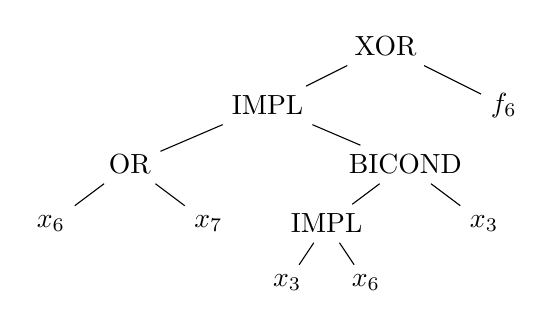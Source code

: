 \begin{tikzpicture}[level distance=0.75cm,
    level 1/.style={sibling distance=3.0cm},
    level 2/.style={sibling distance=3.5cm},
    level 3/.style={sibling distance=2.0cm},
    level 4/.style={sibling distance=1.0cm}]

    \node {XOR}
        child {node {IMPL}
            child {node{OR}
                child {node{$x_6$}}
                child {node{$x_7$}}
            }
            child {node{BICOND}
                child {node{IMPL}
                    child {node{$x_3$}}
                    child {node{$x_6$}}
                }
                child {node{$x_3$}}
            }
        }
        child {node {$f_6$}}
    ;
\end{tikzpicture}